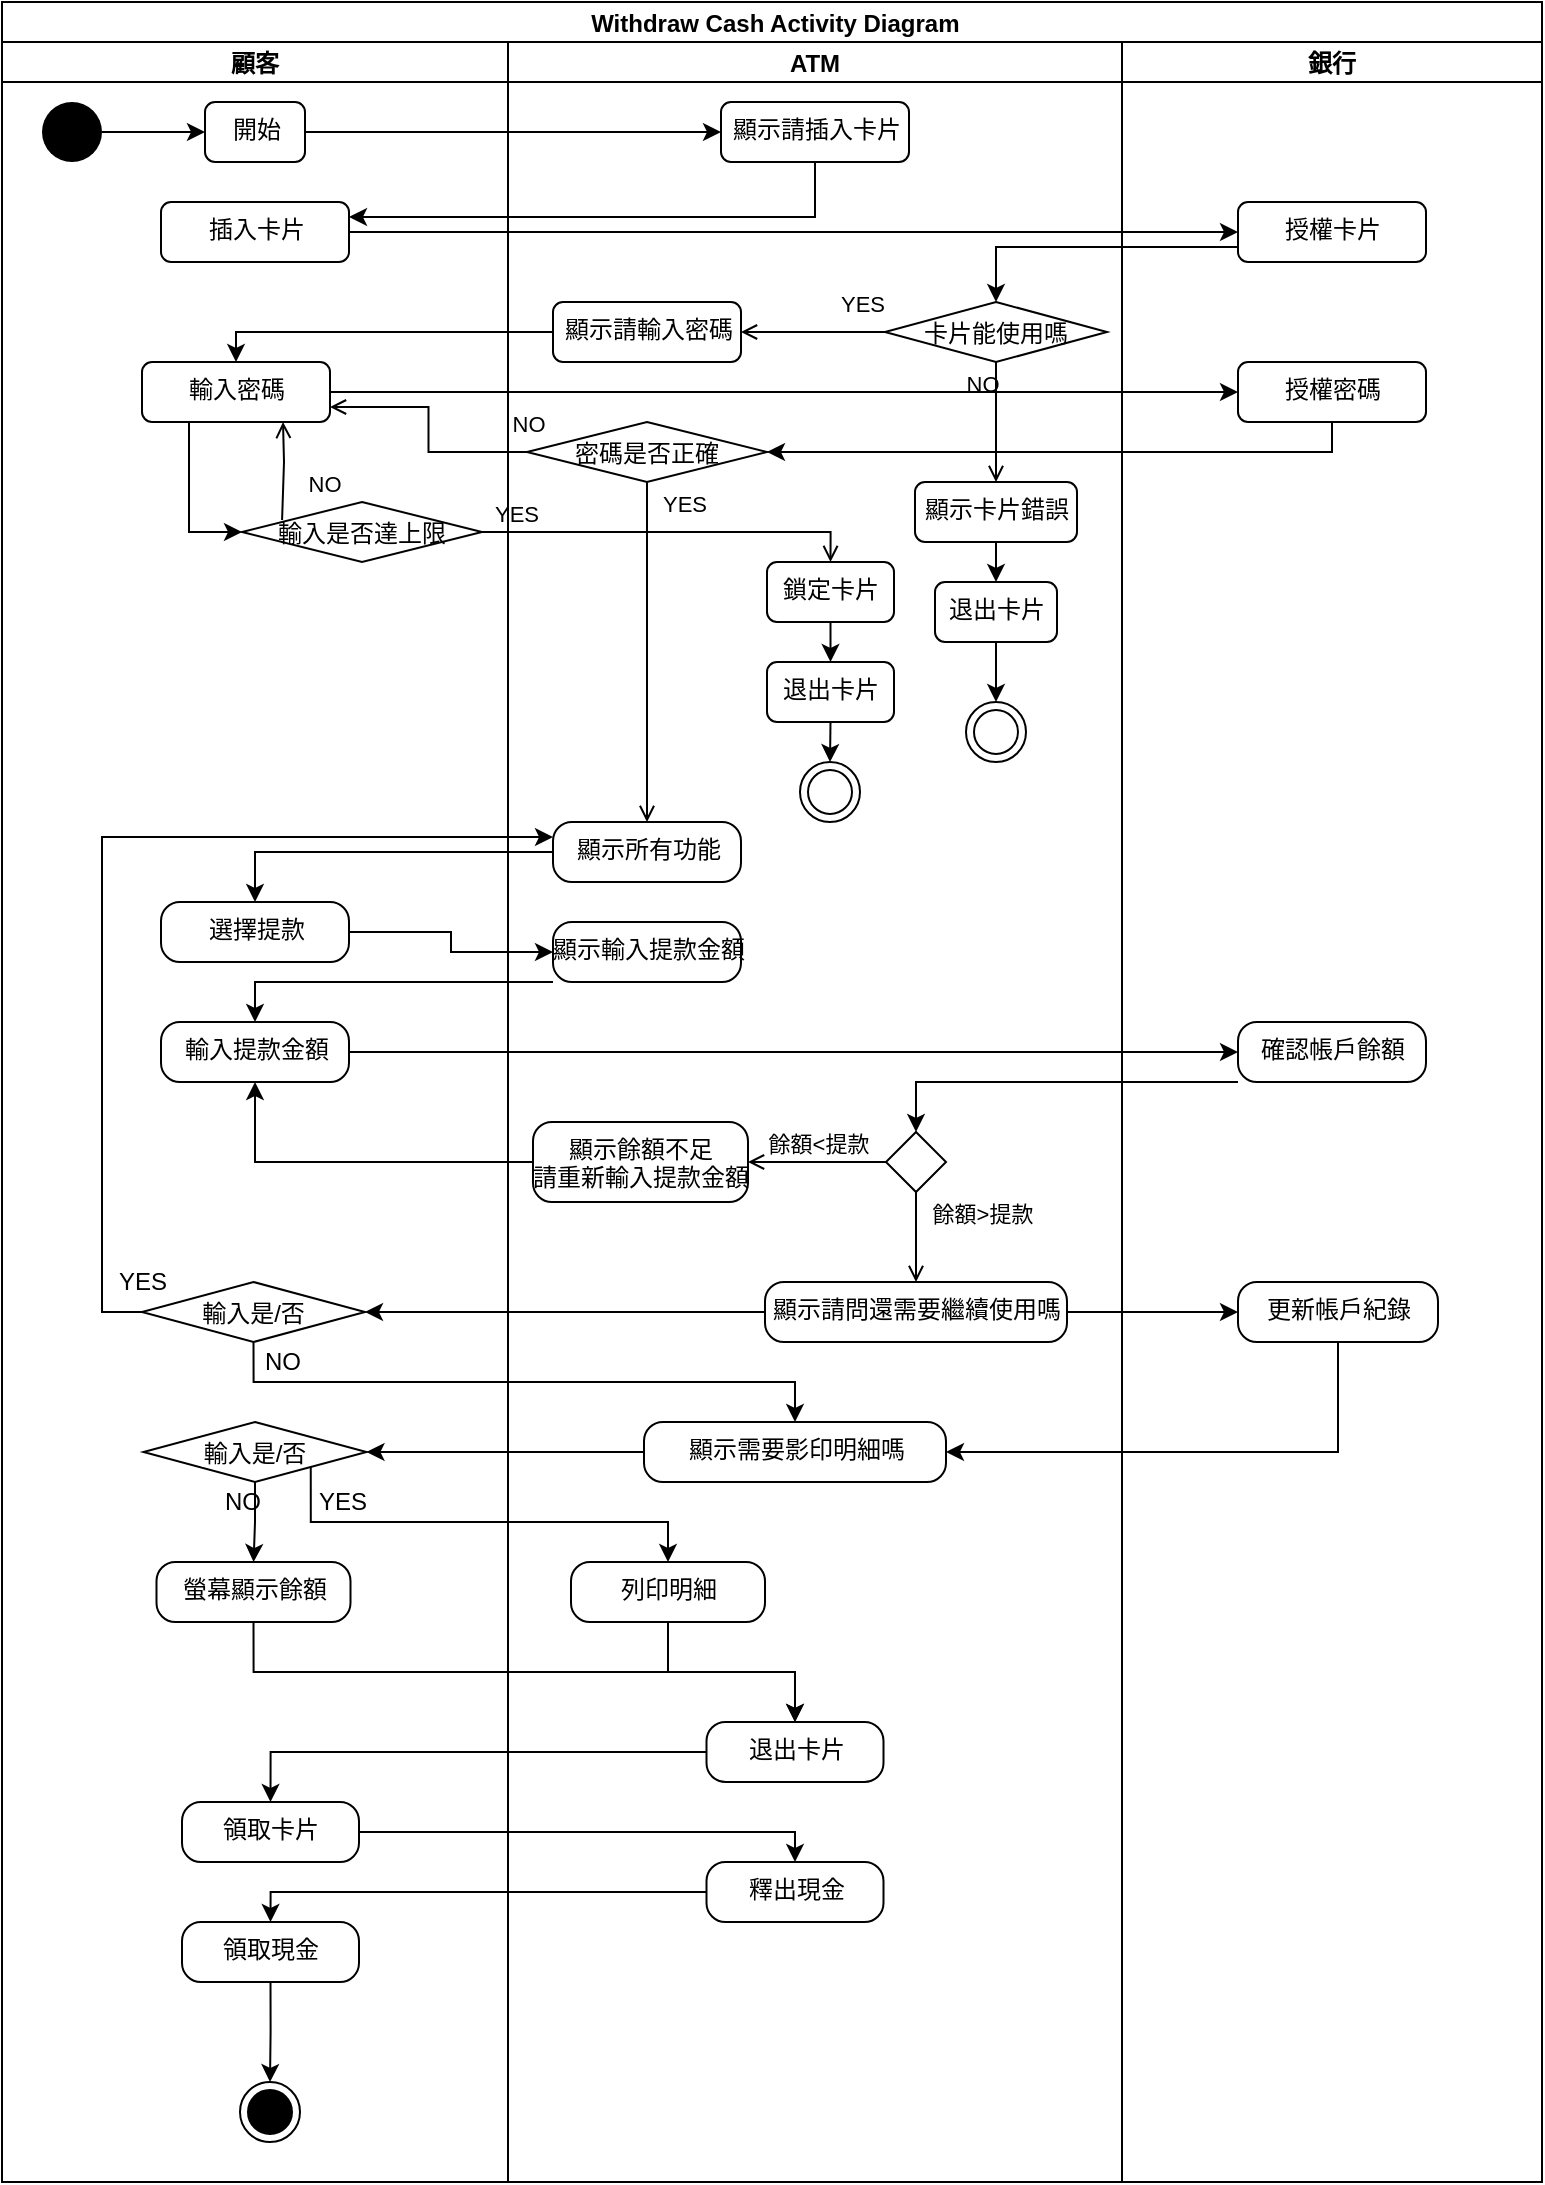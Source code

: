 <mxfile version="15.6.5" type="github">
  <diagram name="Page-1" id="e7e014a7-5840-1c2e-5031-d8a46d1fe8dd">
    <mxGraphModel dx="1422" dy="738" grid="1" gridSize="10" guides="1" tooltips="1" connect="1" arrows="1" fold="1" page="1" pageScale="1" pageWidth="827" pageHeight="1169" background="none" math="0" shadow="0">
      <root>
        <mxCell id="0" />
        <mxCell id="1" parent="0" />
        <mxCell id="QjmYSRVaIjhh8NtyJCxx-41" value=" Withdraw Cash Activity Diagram" style="swimlane;childLayout=stackLayout;resizeParent=1;resizeParentMax=0;startSize=20;fontColor=default;fillColor=default;strokeColor=default;" parent="1" vertex="1">
          <mxGeometry x="40" y="30" width="770" height="1090" as="geometry">
            <mxRectangle x="400" y="170" width="60" height="20" as="alternateBounds" />
          </mxGeometry>
        </mxCell>
        <mxCell id="QjmYSRVaIjhh8NtyJCxx-42" value="顧客" style="swimlane;startSize=20;fontColor=default;fillColor=default;strokeColor=default;" parent="QjmYSRVaIjhh8NtyJCxx-41" vertex="1">
          <mxGeometry y="20" width="253" height="1070" as="geometry">
            <mxRectangle y="20" width="30" height="460" as="alternateBounds" />
          </mxGeometry>
        </mxCell>
        <mxCell id="uZ4plwXB_ss2XVqAJ9zy-39" style="edgeStyle=orthogonalEdgeStyle;rounded=0;orthogonalLoop=1;jettySize=auto;html=1;exitX=1;exitY=0.5;exitDx=0;exitDy=0;entryX=0;entryY=0.5;entryDx=0;entryDy=0;labelBackgroundColor=default;fontColor=default;strokeColor=default;fillColor=default;" edge="1" parent="QjmYSRVaIjhh8NtyJCxx-42" source="QjmYSRVaIjhh8NtyJCxx-51" target="QjmYSRVaIjhh8NtyJCxx-52">
          <mxGeometry relative="1" as="geometry" />
        </mxCell>
        <mxCell id="QjmYSRVaIjhh8NtyJCxx-51" value="" style="ellipse;fillColor=#000000;strokeColor=none;fontColor=default;" parent="QjmYSRVaIjhh8NtyJCxx-42" vertex="1">
          <mxGeometry x="20" y="30" width="30" height="30" as="geometry" />
        </mxCell>
        <mxCell id="QjmYSRVaIjhh8NtyJCxx-52" value="開始" style="html=1;align=center;verticalAlign=top;rounded=1;absoluteArcSize=1;arcSize=10;dashed=0;fontColor=default;strokeColor=default;fillColor=default;" parent="QjmYSRVaIjhh8NtyJCxx-42" vertex="1">
          <mxGeometry x="101.5" y="30" width="50" height="30" as="geometry" />
        </mxCell>
        <mxCell id="QjmYSRVaIjhh8NtyJCxx-54" value="插入卡片" style="html=1;align=center;verticalAlign=top;rounded=1;absoluteArcSize=1;arcSize=10;dashed=0;fontColor=default;strokeColor=default;fillColor=default;" parent="QjmYSRVaIjhh8NtyJCxx-42" vertex="1">
          <mxGeometry x="79.5" y="80" width="94" height="30" as="geometry" />
        </mxCell>
        <mxCell id="uZ4plwXB_ss2XVqAJ9zy-41" style="edgeStyle=orthogonalEdgeStyle;rounded=0;orthogonalLoop=1;jettySize=auto;html=1;exitX=0.25;exitY=1;exitDx=0;exitDy=0;entryX=0;entryY=0.5;entryDx=0;entryDy=0;labelBackgroundColor=default;fontColor=default;strokeColor=default;fillColor=default;" edge="1" parent="QjmYSRVaIjhh8NtyJCxx-42" source="QjmYSRVaIjhh8NtyJCxx-56" target="uZ4plwXB_ss2XVqAJ9zy-22">
          <mxGeometry relative="1" as="geometry" />
        </mxCell>
        <mxCell id="QjmYSRVaIjhh8NtyJCxx-56" value="輸入密碼" style="html=1;align=center;verticalAlign=top;rounded=1;absoluteArcSize=1;arcSize=10;dashed=0;fontColor=default;strokeColor=default;fillColor=default;" parent="QjmYSRVaIjhh8NtyJCxx-42" vertex="1">
          <mxGeometry x="70" y="160" width="94" height="30" as="geometry" />
        </mxCell>
        <mxCell id="uZ4plwXB_ss2XVqAJ9zy-22" value="輸入是否達上限" style="rhombus;fontColor=default;strokeColor=default;fillColor=default;" vertex="1" parent="QjmYSRVaIjhh8NtyJCxx-42">
          <mxGeometry x="120" y="230" width="120" height="30" as="geometry" />
        </mxCell>
        <mxCell id="uZ4plwXB_ss2XVqAJ9zy-30" value="NO" style="html=1;verticalAlign=bottom;labelBackgroundColor=none;endArrow=open;endFill=0;rounded=0;exitX=0.167;exitY=0.3;exitDx=0;exitDy=0;strokeColor=default;fontColor=default;entryX=0.75;entryY=1;entryDx=0;entryDy=0;edgeStyle=orthogonalEdgeStyle;fillColor=default;exitPerimeter=0;" edge="1" parent="QjmYSRVaIjhh8NtyJCxx-42" source="uZ4plwXB_ss2XVqAJ9zy-22" target="QjmYSRVaIjhh8NtyJCxx-56">
          <mxGeometry x="-0.606" y="-20" width="160" relative="1" as="geometry">
            <mxPoint x="272.5" y="265" as="sourcePoint" />
            <mxPoint x="111.5" y="242.5" as="targetPoint" />
            <Array as="points">
              <mxPoint x="141" y="210" />
              <mxPoint x="141" y="210" />
            </Array>
            <mxPoint as="offset" />
          </mxGeometry>
        </mxCell>
        <mxCell id="uZ4plwXB_ss2XVqAJ9zy-42" value="選擇提款" style="html=1;align=center;verticalAlign=top;rounded=1;absoluteArcSize=1;arcSize=19;dashed=0;fontColor=default;strokeColor=default;fillColor=default;" vertex="1" parent="QjmYSRVaIjhh8NtyJCxx-42">
          <mxGeometry x="79.5" y="430" width="94" height="30" as="geometry" />
        </mxCell>
        <mxCell id="uZ4plwXB_ss2XVqAJ9zy-44" value="輸入提款金額" style="html=1;align=center;verticalAlign=top;rounded=1;absoluteArcSize=1;arcSize=19;dashed=0;fontColor=default;strokeColor=default;fillColor=default;" vertex="1" parent="QjmYSRVaIjhh8NtyJCxx-42">
          <mxGeometry x="79.5" y="490" width="94" height="30" as="geometry" />
        </mxCell>
        <mxCell id="uZ4plwXB_ss2XVqAJ9zy-57" value="輸入是/否" style="rhombus;labelBackgroundColor=default;fontColor=default;strokeColor=default;fillColor=default;" vertex="1" parent="QjmYSRVaIjhh8NtyJCxx-42">
          <mxGeometry x="70" y="620" width="111.5" height="30" as="geometry" />
        </mxCell>
        <mxCell id="uZ4plwXB_ss2XVqAJ9zy-61" value="YES" style="text;html=1;align=center;verticalAlign=middle;resizable=0;points=[];autosize=1;strokeColor=none;fillColor=none;fontColor=default;" vertex="1" parent="QjmYSRVaIjhh8NtyJCxx-42">
          <mxGeometry x="50" y="610" width="40" height="20" as="geometry" />
        </mxCell>
        <mxCell id="uZ4plwXB_ss2XVqAJ9zy-133" style="edgeStyle=orthogonalEdgeStyle;rounded=0;orthogonalLoop=1;jettySize=auto;html=1;exitX=0.5;exitY=1;exitDx=0;exitDy=0;labelBackgroundColor=default;fontColor=default;strokeColor=default;fillColor=default;" edge="1" parent="QjmYSRVaIjhh8NtyJCxx-42" source="uZ4plwXB_ss2XVqAJ9zy-63" target="uZ4plwXB_ss2XVqAJ9zy-66">
          <mxGeometry relative="1" as="geometry" />
        </mxCell>
        <mxCell id="uZ4plwXB_ss2XVqAJ9zy-63" value="輸入是/否" style="rhombus;labelBackgroundColor=default;fontColor=default;strokeColor=default;fillColor=default;" vertex="1" parent="QjmYSRVaIjhh8NtyJCxx-42">
          <mxGeometry x="70.75" y="690" width="111.5" height="30" as="geometry" />
        </mxCell>
        <mxCell id="uZ4plwXB_ss2XVqAJ9zy-66" value="螢幕顯示餘額" style="html=1;align=center;verticalAlign=top;rounded=1;absoluteArcSize=1;arcSize=19;dashed=0;fontColor=default;strokeColor=default;fillColor=default;" vertex="1" parent="QjmYSRVaIjhh8NtyJCxx-42">
          <mxGeometry x="77.25" y="760" width="97" height="30" as="geometry" />
        </mxCell>
        <mxCell id="uZ4plwXB_ss2XVqAJ9zy-208" value="領取卡片" style="html=1;align=center;verticalAlign=top;rounded=1;absoluteArcSize=1;arcSize=19;dashed=0;fontColor=default;strokeColor=default;fillColor=default;" vertex="1" parent="QjmYSRVaIjhh8NtyJCxx-42">
          <mxGeometry x="90" y="880" width="88.5" height="30" as="geometry" />
        </mxCell>
        <mxCell id="uZ4plwXB_ss2XVqAJ9zy-215" style="edgeStyle=orthogonalEdgeStyle;rounded=0;orthogonalLoop=1;jettySize=auto;html=1;exitX=0.5;exitY=1;exitDx=0;exitDy=0;entryX=0.5;entryY=0;entryDx=0;entryDy=0;labelBackgroundColor=default;fontColor=default;strokeColor=default;fillColor=default;" edge="1" parent="QjmYSRVaIjhh8NtyJCxx-42" source="uZ4plwXB_ss2XVqAJ9zy-209" target="uZ4plwXB_ss2XVqAJ9zy-214">
          <mxGeometry relative="1" as="geometry" />
        </mxCell>
        <mxCell id="uZ4plwXB_ss2XVqAJ9zy-209" value="領取現金" style="html=1;align=center;verticalAlign=top;rounded=1;absoluteArcSize=1;arcSize=19;dashed=0;fontColor=default;strokeColor=default;fillColor=default;" vertex="1" parent="QjmYSRVaIjhh8NtyJCxx-42">
          <mxGeometry x="90" y="940" width="88.5" height="30" as="geometry" />
        </mxCell>
        <mxCell id="uZ4plwXB_ss2XVqAJ9zy-214" value="" style="ellipse;html=1;shape=endState;fillColor=#000000;strokeColor=#000000;labelBackgroundColor=default;fontColor=default;" vertex="1" parent="QjmYSRVaIjhh8NtyJCxx-42">
          <mxGeometry x="119" y="1020" width="30" height="30" as="geometry" />
        </mxCell>
        <mxCell id="QjmYSRVaIjhh8NtyJCxx-43" value="ATM" style="swimlane;startSize=20;fontColor=default;fillColor=default;strokeColor=default;" parent="QjmYSRVaIjhh8NtyJCxx-41" vertex="1">
          <mxGeometry x="253" y="20" width="307" height="1070" as="geometry" />
        </mxCell>
        <mxCell id="QjmYSRVaIjhh8NtyJCxx-53" value="顯示請插入卡片" style="html=1;align=center;verticalAlign=top;rounded=1;absoluteArcSize=1;arcSize=10;dashed=0;fontColor=default;strokeColor=default;fillColor=default;" parent="QjmYSRVaIjhh8NtyJCxx-43" vertex="1">
          <mxGeometry x="106.5" y="30" width="94" height="30" as="geometry" />
        </mxCell>
        <mxCell id="QjmYSRVaIjhh8NtyJCxx-55" value="顯示請輸入密碼" style="html=1;align=center;verticalAlign=top;rounded=1;absoluteArcSize=1;arcSize=10;dashed=0;fontColor=default;strokeColor=default;fillColor=default;" parent="QjmYSRVaIjhh8NtyJCxx-43" vertex="1">
          <mxGeometry x="22.5" y="130" width="94" height="30" as="geometry" />
        </mxCell>
        <mxCell id="QjmYSRVaIjhh8NtyJCxx-58" value="卡片能使用嗎" style="rhombus;fontColor=default;strokeColor=default;fillColor=default;" parent="QjmYSRVaIjhh8NtyJCxx-43" vertex="1">
          <mxGeometry x="188.5" y="130" width="111" height="30" as="geometry" />
        </mxCell>
        <mxCell id="uZ4plwXB_ss2XVqAJ9zy-18" style="edgeStyle=orthogonalEdgeStyle;rounded=0;orthogonalLoop=1;jettySize=auto;html=1;exitX=0.5;exitY=1;exitDx=0;exitDy=0;entryX=0.5;entryY=0;entryDx=0;entryDy=0;labelBackgroundColor=default;fontColor=default;strokeColor=default;fillColor=default;" edge="1" parent="QjmYSRVaIjhh8NtyJCxx-43" source="QjmYSRVaIjhh8NtyJCxx-59" target="QjmYSRVaIjhh8NtyJCxx-60">
          <mxGeometry relative="1" as="geometry" />
        </mxCell>
        <mxCell id="QjmYSRVaIjhh8NtyJCxx-59" value="顯示卡片錯誤" style="html=1;align=center;verticalAlign=top;rounded=1;absoluteArcSize=1;arcSize=10;dashed=0;fontColor=default;strokeColor=default;fillColor=default;labelBackgroundColor=default;" parent="QjmYSRVaIjhh8NtyJCxx-43" vertex="1">
          <mxGeometry x="203.5" y="220" width="81" height="30" as="geometry" />
        </mxCell>
        <mxCell id="uZ4plwXB_ss2XVqAJ9zy-19" style="edgeStyle=orthogonalEdgeStyle;rounded=0;orthogonalLoop=1;jettySize=auto;html=1;exitX=0.5;exitY=1;exitDx=0;exitDy=0;entryX=0.5;entryY=0;entryDx=0;entryDy=0;labelBackgroundColor=default;fontColor=default;strokeColor=default;fillColor=default;" edge="1" parent="QjmYSRVaIjhh8NtyJCxx-43" source="QjmYSRVaIjhh8NtyJCxx-60" target="uZ4plwXB_ss2XVqAJ9zy-33">
          <mxGeometry relative="1" as="geometry">
            <mxPoint x="244" y="330" as="targetPoint" />
          </mxGeometry>
        </mxCell>
        <mxCell id="QjmYSRVaIjhh8NtyJCxx-60" value="退出卡片" style="html=1;align=center;verticalAlign=top;rounded=1;absoluteArcSize=1;arcSize=10;dashed=0;fontColor=default;strokeColor=default;fillColor=default;labelBackgroundColor=default;" parent="QjmYSRVaIjhh8NtyJCxx-43" vertex="1">
          <mxGeometry x="213.5" y="270" width="61" height="30" as="geometry" />
        </mxCell>
        <mxCell id="QjmYSRVaIjhh8NtyJCxx-64" value="密碼是否正確" style="rhombus;fontColor=default;strokeColor=default;fillColor=default;" parent="QjmYSRVaIjhh8NtyJCxx-43" vertex="1">
          <mxGeometry x="9.5" y="190" width="120" height="30" as="geometry" />
        </mxCell>
        <mxCell id="uZ4plwXB_ss2XVqAJ9zy-2" value="NO" style="html=1;verticalAlign=bottom;labelBackgroundColor=none;endArrow=open;endFill=0;rounded=0;exitX=0.5;exitY=1;exitDx=0;exitDy=0;strokeColor=default;fontColor=default;entryX=0.5;entryY=0;entryDx=0;entryDy=0;fillColor=default;" edge="1" parent="QjmYSRVaIjhh8NtyJCxx-43" source="QjmYSRVaIjhh8NtyJCxx-58" target="QjmYSRVaIjhh8NtyJCxx-59">
          <mxGeometry x="-0.333" y="-7" width="160" relative="1" as="geometry">
            <mxPoint x="-76.5" y="85" as="sourcePoint" />
            <mxPoint x="-76.5" y="115" as="targetPoint" />
            <mxPoint as="offset" />
          </mxGeometry>
        </mxCell>
        <mxCell id="uZ4plwXB_ss2XVqAJ9zy-3" value="YES" style="html=1;verticalAlign=bottom;labelBackgroundColor=none;endArrow=open;endFill=0;rounded=0;exitX=0;exitY=0.5;exitDx=0;exitDy=0;strokeColor=default;fontColor=default;entryX=1;entryY=0.5;entryDx=0;entryDy=0;fillColor=default;edgeStyle=orthogonalEdgeStyle;" edge="1" parent="QjmYSRVaIjhh8NtyJCxx-43" source="QjmYSRVaIjhh8NtyJCxx-58" target="QjmYSRVaIjhh8NtyJCxx-55">
          <mxGeometry x="-0.681" y="-5" width="160" relative="1" as="geometry">
            <mxPoint x="-66.5" y="95" as="sourcePoint" />
            <mxPoint x="-66.5" y="125" as="targetPoint" />
            <mxPoint as="offset" />
          </mxGeometry>
        </mxCell>
        <mxCell id="uZ4plwXB_ss2XVqAJ9zy-21" value="顯示所有功能" style="html=1;align=center;verticalAlign=top;rounded=1;absoluteArcSize=1;arcSize=19;dashed=0;fontColor=default;strokeColor=default;fillColor=default;" vertex="1" parent="QjmYSRVaIjhh8NtyJCxx-43">
          <mxGeometry x="22.5" y="390" width="94" height="30" as="geometry" />
        </mxCell>
        <mxCell id="uZ4plwXB_ss2XVqAJ9zy-31" style="edgeStyle=orthogonalEdgeStyle;rounded=0;orthogonalLoop=1;jettySize=auto;html=1;exitX=0.5;exitY=1;exitDx=0;exitDy=0;entryX=0.5;entryY=0;entryDx=0;entryDy=0;labelBackgroundColor=default;fontColor=default;strokeColor=default;fillColor=default;" edge="1" parent="QjmYSRVaIjhh8NtyJCxx-43" source="uZ4plwXB_ss2XVqAJ9zy-23" target="uZ4plwXB_ss2XVqAJ9zy-24">
          <mxGeometry relative="1" as="geometry" />
        </mxCell>
        <mxCell id="uZ4plwXB_ss2XVqAJ9zy-23" value="鎖定卡片" style="html=1;align=center;verticalAlign=top;rounded=1;absoluteArcSize=1;arcSize=10;dashed=0;fontColor=default;strokeColor=default;fillColor=default;labelBackgroundColor=default;" vertex="1" parent="QjmYSRVaIjhh8NtyJCxx-43">
          <mxGeometry x="129.5" y="260" width="63.5" height="30" as="geometry" />
        </mxCell>
        <mxCell id="uZ4plwXB_ss2XVqAJ9zy-34" style="edgeStyle=orthogonalEdgeStyle;rounded=0;orthogonalLoop=1;jettySize=auto;html=1;exitX=0.5;exitY=1;exitDx=0;exitDy=0;entryX=0.5;entryY=0;entryDx=0;entryDy=0;labelBackgroundColor=default;fontColor=default;strokeColor=default;fillColor=default;" edge="1" parent="QjmYSRVaIjhh8NtyJCxx-43" source="uZ4plwXB_ss2XVqAJ9zy-24" target="uZ4plwXB_ss2XVqAJ9zy-32">
          <mxGeometry relative="1" as="geometry" />
        </mxCell>
        <mxCell id="uZ4plwXB_ss2XVqAJ9zy-24" value="退出卡片" style="html=1;align=center;verticalAlign=top;rounded=1;absoluteArcSize=1;arcSize=10;dashed=0;fontColor=default;strokeColor=default;fillColor=default;labelBackgroundColor=default;" vertex="1" parent="QjmYSRVaIjhh8NtyJCxx-43">
          <mxGeometry x="129.5" y="310" width="63.5" height="30" as="geometry" />
        </mxCell>
        <mxCell id="uZ4plwXB_ss2XVqAJ9zy-32" value="" style="ellipse;html=1;shape=endState;fillColor=default;strokeColor=default;fontColor=default;labelBackgroundColor=default;" vertex="1" parent="QjmYSRVaIjhh8NtyJCxx-43">
          <mxGeometry x="146" y="360" width="30" height="30" as="geometry" />
        </mxCell>
        <mxCell id="uZ4plwXB_ss2XVqAJ9zy-33" value="" style="ellipse;html=1;shape=endState;fillColor=default;strokeColor=default;fontColor=default;labelBackgroundColor=default;" vertex="1" parent="QjmYSRVaIjhh8NtyJCxx-43">
          <mxGeometry x="229" y="330" width="30" height="30" as="geometry" />
        </mxCell>
        <mxCell id="uZ4plwXB_ss2XVqAJ9zy-36" value="YES" style="html=1;verticalAlign=bottom;labelBackgroundColor=none;endArrow=open;endFill=0;rounded=0;fontColor=default;strokeColor=default;fillColor=default;exitX=0.5;exitY=1;exitDx=0;exitDy=0;edgeStyle=orthogonalEdgeStyle;entryX=0.5;entryY=0;entryDx=0;entryDy=0;" edge="1" parent="QjmYSRVaIjhh8NtyJCxx-43" source="QjmYSRVaIjhh8NtyJCxx-64" target="uZ4plwXB_ss2XVqAJ9zy-21">
          <mxGeometry x="-0.765" y="18" width="160" relative="1" as="geometry">
            <mxPoint x="-33" y="295" as="sourcePoint" />
            <mxPoint x="70" y="320" as="targetPoint" />
            <mxPoint as="offset" />
          </mxGeometry>
        </mxCell>
        <mxCell id="uZ4plwXB_ss2XVqAJ9zy-43" value="顯示輸入提款金額" style="html=1;align=center;verticalAlign=top;rounded=1;absoluteArcSize=1;arcSize=19;dashed=0;fontColor=default;strokeColor=default;fillColor=default;" vertex="1" parent="QjmYSRVaIjhh8NtyJCxx-43">
          <mxGeometry x="22.5" y="440" width="94" height="30" as="geometry" />
        </mxCell>
        <mxCell id="uZ4plwXB_ss2XVqAJ9zy-46" value="" style="rhombus;labelBackgroundColor=default;fontColor=default;strokeColor=default;fillColor=default;" vertex="1" parent="QjmYSRVaIjhh8NtyJCxx-43">
          <mxGeometry x="189" y="545" width="30" height="30" as="geometry" />
        </mxCell>
        <mxCell id="uZ4plwXB_ss2XVqAJ9zy-52" value="顯示請問還需要繼續使用嗎" style="html=1;align=center;verticalAlign=top;rounded=1;absoluteArcSize=1;arcSize=19;dashed=0;fontColor=default;strokeColor=default;fillColor=default;" vertex="1" parent="QjmYSRVaIjhh8NtyJCxx-43">
          <mxGeometry x="128.5" y="620" width="151" height="30" as="geometry" />
        </mxCell>
        <mxCell id="uZ4plwXB_ss2XVqAJ9zy-53" value="顯示餘額不足&lt;br&gt;請重新輸入提款金額" style="html=1;align=center;verticalAlign=top;rounded=1;absoluteArcSize=1;arcSize=19;dashed=0;fontColor=default;strokeColor=default;fillColor=default;" vertex="1" parent="QjmYSRVaIjhh8NtyJCxx-43">
          <mxGeometry x="12.5" y="540" width="107.5" height="40" as="geometry" />
        </mxCell>
        <mxCell id="uZ4plwXB_ss2XVqAJ9zy-55" value="餘額&amp;lt;提款" style="html=1;verticalAlign=bottom;labelBackgroundColor=none;endArrow=open;endFill=0;rounded=0;fontColor=default;strokeColor=default;fillColor=default;entryX=1;entryY=0.5;entryDx=0;entryDy=0;exitX=0;exitY=0.5;exitDx=0;exitDy=0;edgeStyle=orthogonalEdgeStyle;" edge="1" parent="QjmYSRVaIjhh8NtyJCxx-43" source="uZ4plwXB_ss2XVqAJ9zy-46" target="uZ4plwXB_ss2XVqAJ9zy-53">
          <mxGeometry width="160" relative="1" as="geometry">
            <mxPoint x="37" y="560" as="sourcePoint" />
            <mxPoint x="197" y="560" as="targetPoint" />
          </mxGeometry>
        </mxCell>
        <mxCell id="uZ4plwXB_ss2XVqAJ9zy-56" value="餘額&amp;gt;提款" style="html=1;verticalAlign=bottom;labelBackgroundColor=none;endArrow=open;endFill=0;rounded=0;fontColor=default;strokeColor=default;fillColor=default;exitX=0.5;exitY=1;exitDx=0;exitDy=0;entryX=0.5;entryY=0;entryDx=0;entryDy=0;" edge="1" parent="QjmYSRVaIjhh8NtyJCxx-43" source="uZ4plwXB_ss2XVqAJ9zy-46" target="uZ4plwXB_ss2XVqAJ9zy-52">
          <mxGeometry x="-0.143" y="33" width="160" relative="1" as="geometry">
            <mxPoint x="37" y="560" as="sourcePoint" />
            <mxPoint x="197" y="560" as="targetPoint" />
            <mxPoint as="offset" />
          </mxGeometry>
        </mxCell>
        <mxCell id="uZ4plwXB_ss2XVqAJ9zy-62" value="顯示需要影印明細嗎" style="html=1;align=center;verticalAlign=top;rounded=1;absoluteArcSize=1;arcSize=19;dashed=0;fontColor=default;strokeColor=default;fillColor=default;" vertex="1" parent="QjmYSRVaIjhh8NtyJCxx-43">
          <mxGeometry x="68" y="690" width="151" height="30" as="geometry" />
        </mxCell>
        <mxCell id="uZ4plwXB_ss2XVqAJ9zy-216" style="edgeStyle=orthogonalEdgeStyle;rounded=0;orthogonalLoop=1;jettySize=auto;html=1;exitX=0.5;exitY=1;exitDx=0;exitDy=0;entryX=0.5;entryY=0;entryDx=0;entryDy=0;labelBackgroundColor=default;fontColor=default;strokeColor=default;fillColor=default;" edge="1" parent="QjmYSRVaIjhh8NtyJCxx-43" source="uZ4plwXB_ss2XVqAJ9zy-132" target="uZ4plwXB_ss2XVqAJ9zy-137">
          <mxGeometry relative="1" as="geometry" />
        </mxCell>
        <mxCell id="uZ4plwXB_ss2XVqAJ9zy-132" value="列印明細" style="html=1;align=center;verticalAlign=top;rounded=1;absoluteArcSize=1;arcSize=19;dashed=0;fontColor=default;strokeColor=default;fillColor=default;" vertex="1" parent="QjmYSRVaIjhh8NtyJCxx-43">
          <mxGeometry x="31.5" y="760" width="97" height="30" as="geometry" />
        </mxCell>
        <mxCell id="uZ4plwXB_ss2XVqAJ9zy-137" value="退出卡片" style="html=1;align=center;verticalAlign=top;rounded=1;absoluteArcSize=1;arcSize=19;dashed=0;fontColor=default;strokeColor=default;fillColor=default;" vertex="1" parent="QjmYSRVaIjhh8NtyJCxx-43">
          <mxGeometry x="99.25" y="840" width="88.5" height="30" as="geometry" />
        </mxCell>
        <mxCell id="uZ4plwXB_ss2XVqAJ9zy-207" value="釋出現金" style="html=1;align=center;verticalAlign=top;rounded=1;absoluteArcSize=1;arcSize=19;dashed=0;fontColor=default;strokeColor=default;fillColor=default;" vertex="1" parent="QjmYSRVaIjhh8NtyJCxx-43">
          <mxGeometry x="99.25" y="910" width="88.5" height="30" as="geometry" />
        </mxCell>
        <mxCell id="QjmYSRVaIjhh8NtyJCxx-44" value="銀行" style="swimlane;startSize=20;fontColor=default;fillColor=default;strokeColor=default;" parent="QjmYSRVaIjhh8NtyJCxx-41" vertex="1">
          <mxGeometry x="560" y="20" width="210" height="1070" as="geometry" />
        </mxCell>
        <mxCell id="QjmYSRVaIjhh8NtyJCxx-57" value="授權卡片" style="html=1;align=center;verticalAlign=top;rounded=1;absoluteArcSize=1;arcSize=10;dashed=0;fontColor=default;strokeColor=default;fillColor=default;" parent="QjmYSRVaIjhh8NtyJCxx-44" vertex="1">
          <mxGeometry x="58" y="80" width="94" height="30" as="geometry" />
        </mxCell>
        <mxCell id="QjmYSRVaIjhh8NtyJCxx-63" value="授權密碼" style="html=1;align=center;verticalAlign=top;rounded=1;absoluteArcSize=1;arcSize=10;dashed=0;fontColor=default;strokeColor=default;fillColor=default;" parent="QjmYSRVaIjhh8NtyJCxx-44" vertex="1">
          <mxGeometry x="58" y="160" width="94" height="30" as="geometry" />
        </mxCell>
        <mxCell id="uZ4plwXB_ss2XVqAJ9zy-45" value="確認帳戶餘額" style="html=1;align=center;verticalAlign=top;rounded=1;absoluteArcSize=1;arcSize=19;dashed=0;fontColor=default;strokeColor=default;fillColor=default;" vertex="1" parent="QjmYSRVaIjhh8NtyJCxx-44">
          <mxGeometry x="58" y="490" width="94" height="30" as="geometry" />
        </mxCell>
        <mxCell id="uZ4plwXB_ss2XVqAJ9zy-217" value="更新帳戶紀錄" style="html=1;align=center;verticalAlign=top;rounded=1;absoluteArcSize=1;arcSize=19;dashed=0;fontColor=default;strokeColor=default;fillColor=default;" vertex="1" parent="QjmYSRVaIjhh8NtyJCxx-44">
          <mxGeometry x="58" y="620" width="100" height="30" as="geometry" />
        </mxCell>
        <mxCell id="uZ4plwXB_ss2XVqAJ9zy-4" value="NO" style="html=1;verticalAlign=bottom;labelBackgroundColor=none;endArrow=open;endFill=0;rounded=0;exitX=0;exitY=0.5;exitDx=0;exitDy=0;strokeColor=default;fontColor=default;entryX=1;entryY=0.75;entryDx=0;entryDy=0;edgeStyle=orthogonalEdgeStyle;fillColor=default;" edge="1" parent="QjmYSRVaIjhh8NtyJCxx-41" source="QjmYSRVaIjhh8NtyJCxx-64" target="QjmYSRVaIjhh8NtyJCxx-56">
          <mxGeometry x="-1" y="-5" width="160" relative="1" as="geometry">
            <mxPoint x="457" y="238" as="sourcePoint" />
            <mxPoint x="360" y="318" as="targetPoint" />
            <mxPoint as="offset" />
          </mxGeometry>
        </mxCell>
        <mxCell id="uZ4plwXB_ss2XVqAJ9zy-8" style="edgeStyle=orthogonalEdgeStyle;rounded=0;orthogonalLoop=1;jettySize=auto;html=1;exitX=1;exitY=0.5;exitDx=0;exitDy=0;entryX=0;entryY=0.5;entryDx=0;entryDy=0;fontColor=default;strokeColor=default;fillColor=default;" edge="1" parent="QjmYSRVaIjhh8NtyJCxx-41" source="QjmYSRVaIjhh8NtyJCxx-52" target="QjmYSRVaIjhh8NtyJCxx-53">
          <mxGeometry relative="1" as="geometry" />
        </mxCell>
        <mxCell id="uZ4plwXB_ss2XVqAJ9zy-13" style="edgeStyle=orthogonalEdgeStyle;rounded=0;orthogonalLoop=1;jettySize=auto;html=1;exitX=0.5;exitY=1;exitDx=0;exitDy=0;entryX=1;entryY=0.25;entryDx=0;entryDy=0;labelBackgroundColor=default;fontColor=default;strokeColor=default;fillColor=default;" edge="1" parent="QjmYSRVaIjhh8NtyJCxx-41" source="QjmYSRVaIjhh8NtyJCxx-53" target="QjmYSRVaIjhh8NtyJCxx-54">
          <mxGeometry relative="1" as="geometry" />
        </mxCell>
        <mxCell id="uZ4plwXB_ss2XVqAJ9zy-14" style="edgeStyle=orthogonalEdgeStyle;rounded=0;orthogonalLoop=1;jettySize=auto;html=1;exitX=1;exitY=0.5;exitDx=0;exitDy=0;labelBackgroundColor=default;fontColor=default;strokeColor=default;fillColor=default;" edge="1" parent="QjmYSRVaIjhh8NtyJCxx-41" source="QjmYSRVaIjhh8NtyJCxx-54" target="QjmYSRVaIjhh8NtyJCxx-57">
          <mxGeometry relative="1" as="geometry" />
        </mxCell>
        <mxCell id="uZ4plwXB_ss2XVqAJ9zy-15" style="edgeStyle=orthogonalEdgeStyle;rounded=0;orthogonalLoop=1;jettySize=auto;html=1;entryX=0.5;entryY=0;entryDx=0;entryDy=0;labelBackgroundColor=default;fontColor=default;strokeColor=default;fillColor=default;exitX=0;exitY=0.75;exitDx=0;exitDy=0;" edge="1" parent="QjmYSRVaIjhh8NtyJCxx-41" source="QjmYSRVaIjhh8NtyJCxx-57" target="QjmYSRVaIjhh8NtyJCxx-58">
          <mxGeometry relative="1" as="geometry">
            <mxPoint x="600" y="200" as="sourcePoint" />
            <Array as="points">
              <mxPoint x="497" y="123" />
            </Array>
          </mxGeometry>
        </mxCell>
        <mxCell id="uZ4plwXB_ss2XVqAJ9zy-16" style="edgeStyle=orthogonalEdgeStyle;rounded=0;orthogonalLoop=1;jettySize=auto;html=1;exitX=0;exitY=0.5;exitDx=0;exitDy=0;entryX=0.5;entryY=0;entryDx=0;entryDy=0;labelBackgroundColor=default;fontColor=default;strokeColor=default;fillColor=default;" edge="1" parent="QjmYSRVaIjhh8NtyJCxx-41" source="QjmYSRVaIjhh8NtyJCxx-55" target="QjmYSRVaIjhh8NtyJCxx-56">
          <mxGeometry relative="1" as="geometry">
            <Array as="points">
              <mxPoint x="117" y="165" />
            </Array>
          </mxGeometry>
        </mxCell>
        <mxCell id="uZ4plwXB_ss2XVqAJ9zy-17" style="edgeStyle=orthogonalEdgeStyle;rounded=0;orthogonalLoop=1;jettySize=auto;html=1;entryX=0;entryY=0.5;entryDx=0;entryDy=0;labelBackgroundColor=default;fontColor=default;strokeColor=default;fillColor=default;exitX=1;exitY=0.5;exitDx=0;exitDy=0;" edge="1" parent="QjmYSRVaIjhh8NtyJCxx-41" source="QjmYSRVaIjhh8NtyJCxx-56" target="QjmYSRVaIjhh8NtyJCxx-63">
          <mxGeometry relative="1" as="geometry">
            <mxPoint x="200" y="195" as="sourcePoint" />
          </mxGeometry>
        </mxCell>
        <mxCell id="uZ4plwXB_ss2XVqAJ9zy-20" style="edgeStyle=orthogonalEdgeStyle;rounded=0;orthogonalLoop=1;jettySize=auto;html=1;exitX=0.5;exitY=1;exitDx=0;exitDy=0;entryX=1;entryY=0.5;entryDx=0;entryDy=0;labelBackgroundColor=default;fontColor=default;strokeColor=default;fillColor=default;" edge="1" parent="QjmYSRVaIjhh8NtyJCxx-41" source="QjmYSRVaIjhh8NtyJCxx-63" target="QjmYSRVaIjhh8NtyJCxx-64">
          <mxGeometry relative="1" as="geometry">
            <Array as="points">
              <mxPoint x="665" y="225" />
            </Array>
          </mxGeometry>
        </mxCell>
        <mxCell id="uZ4plwXB_ss2XVqAJ9zy-29" value="YES" style="html=1;verticalAlign=bottom;labelBackgroundColor=none;endArrow=open;endFill=0;rounded=0;fontColor=default;strokeColor=default;fillColor=default;exitX=1;exitY=0.5;exitDx=0;exitDy=0;entryX=0.5;entryY=0;entryDx=0;entryDy=0;edgeStyle=orthogonalEdgeStyle;" edge="1" parent="QjmYSRVaIjhh8NtyJCxx-41" source="uZ4plwXB_ss2XVqAJ9zy-22" target="uZ4plwXB_ss2XVqAJ9zy-23">
          <mxGeometry x="-0.826" width="160" relative="1" as="geometry">
            <mxPoint x="290" y="380" as="sourcePoint" />
            <mxPoint x="450" y="380" as="targetPoint" />
            <mxPoint as="offset" />
          </mxGeometry>
        </mxCell>
        <mxCell id="uZ4plwXB_ss2XVqAJ9zy-47" style="edgeStyle=orthogonalEdgeStyle;rounded=0;orthogonalLoop=1;jettySize=auto;html=1;exitX=0;exitY=0.5;exitDx=0;exitDy=0;entryX=0.5;entryY=0;entryDx=0;entryDy=0;labelBackgroundColor=default;fontColor=default;strokeColor=default;fillColor=default;" edge="1" parent="QjmYSRVaIjhh8NtyJCxx-41" source="uZ4plwXB_ss2XVqAJ9zy-21" target="uZ4plwXB_ss2XVqAJ9zy-42">
          <mxGeometry relative="1" as="geometry" />
        </mxCell>
        <mxCell id="uZ4plwXB_ss2XVqAJ9zy-48" style="edgeStyle=orthogonalEdgeStyle;rounded=0;orthogonalLoop=1;jettySize=auto;html=1;exitX=1;exitY=0.5;exitDx=0;exitDy=0;entryX=0;entryY=0.5;entryDx=0;entryDy=0;labelBackgroundColor=default;fontColor=default;strokeColor=default;fillColor=default;" edge="1" parent="QjmYSRVaIjhh8NtyJCxx-41" source="uZ4plwXB_ss2XVqAJ9zy-42" target="uZ4plwXB_ss2XVqAJ9zy-43">
          <mxGeometry relative="1" as="geometry" />
        </mxCell>
        <mxCell id="uZ4plwXB_ss2XVqAJ9zy-49" style="edgeStyle=orthogonalEdgeStyle;rounded=0;orthogonalLoop=1;jettySize=auto;html=1;exitX=0;exitY=1;exitDx=0;exitDy=0;entryX=0.5;entryY=0;entryDx=0;entryDy=0;labelBackgroundColor=default;fontColor=default;strokeColor=default;fillColor=default;" edge="1" parent="QjmYSRVaIjhh8NtyJCxx-41" source="uZ4plwXB_ss2XVqAJ9zy-43" target="uZ4plwXB_ss2XVqAJ9zy-44">
          <mxGeometry relative="1" as="geometry">
            <Array as="points">
              <mxPoint x="127" y="490" />
            </Array>
          </mxGeometry>
        </mxCell>
        <mxCell id="uZ4plwXB_ss2XVqAJ9zy-50" style="edgeStyle=orthogonalEdgeStyle;rounded=0;orthogonalLoop=1;jettySize=auto;html=1;exitX=1;exitY=0.5;exitDx=0;exitDy=0;entryX=0;entryY=0.5;entryDx=0;entryDy=0;labelBackgroundColor=default;fontColor=default;strokeColor=default;fillColor=default;" edge="1" parent="QjmYSRVaIjhh8NtyJCxx-41" source="uZ4plwXB_ss2XVqAJ9zy-44" target="uZ4plwXB_ss2XVqAJ9zy-45">
          <mxGeometry relative="1" as="geometry" />
        </mxCell>
        <mxCell id="uZ4plwXB_ss2XVqAJ9zy-51" style="edgeStyle=orthogonalEdgeStyle;rounded=0;orthogonalLoop=1;jettySize=auto;html=1;exitX=0;exitY=1;exitDx=0;exitDy=0;entryX=0.5;entryY=0;entryDx=0;entryDy=0;labelBackgroundColor=default;fontColor=default;strokeColor=default;fillColor=default;" edge="1" parent="QjmYSRVaIjhh8NtyJCxx-41" source="uZ4plwXB_ss2XVqAJ9zy-45" target="uZ4plwXB_ss2XVqAJ9zy-46">
          <mxGeometry relative="1" as="geometry">
            <Array as="points">
              <mxPoint x="457" y="540" />
            </Array>
          </mxGeometry>
        </mxCell>
        <mxCell id="uZ4plwXB_ss2XVqAJ9zy-54" style="edgeStyle=orthogonalEdgeStyle;rounded=0;orthogonalLoop=1;jettySize=auto;html=1;exitX=0;exitY=0.5;exitDx=0;exitDy=0;entryX=0.5;entryY=1;entryDx=0;entryDy=0;labelBackgroundColor=default;fontColor=default;strokeColor=default;fillColor=default;" edge="1" parent="QjmYSRVaIjhh8NtyJCxx-41" source="uZ4plwXB_ss2XVqAJ9zy-53" target="uZ4plwXB_ss2XVqAJ9zy-44">
          <mxGeometry relative="1" as="geometry" />
        </mxCell>
        <mxCell id="uZ4plwXB_ss2XVqAJ9zy-58" style="edgeStyle=orthogonalEdgeStyle;rounded=0;orthogonalLoop=1;jettySize=auto;html=1;exitX=0;exitY=0.5;exitDx=0;exitDy=0;entryX=1;entryY=0.5;entryDx=0;entryDy=0;labelBackgroundColor=default;fontColor=default;strokeColor=default;fillColor=default;" edge="1" parent="QjmYSRVaIjhh8NtyJCxx-41" source="uZ4plwXB_ss2XVqAJ9zy-52" target="uZ4plwXB_ss2XVqAJ9zy-57">
          <mxGeometry relative="1" as="geometry" />
        </mxCell>
        <mxCell id="uZ4plwXB_ss2XVqAJ9zy-60" style="edgeStyle=orthogonalEdgeStyle;rounded=0;orthogonalLoop=1;jettySize=auto;html=1;exitX=0;exitY=0.5;exitDx=0;exitDy=0;entryX=0;entryY=0.25;entryDx=0;entryDy=0;labelBackgroundColor=default;fontColor=default;strokeColor=default;fillColor=default;" edge="1" parent="QjmYSRVaIjhh8NtyJCxx-41" source="uZ4plwXB_ss2XVqAJ9zy-57" target="uZ4plwXB_ss2XVqAJ9zy-21">
          <mxGeometry relative="1" as="geometry" />
        </mxCell>
        <mxCell id="uZ4plwXB_ss2XVqAJ9zy-59" style="edgeStyle=orthogonalEdgeStyle;rounded=0;orthogonalLoop=1;jettySize=auto;html=1;exitX=0.5;exitY=1;exitDx=0;exitDy=0;labelBackgroundColor=default;fontColor=default;strokeColor=default;fillColor=default;entryX=0.5;entryY=0;entryDx=0;entryDy=0;" edge="1" parent="QjmYSRVaIjhh8NtyJCxx-41" source="uZ4plwXB_ss2XVqAJ9zy-57" target="uZ4plwXB_ss2XVqAJ9zy-62">
          <mxGeometry relative="1" as="geometry">
            <mxPoint x="319" y="710" as="targetPoint" />
          </mxGeometry>
        </mxCell>
        <mxCell id="uZ4plwXB_ss2XVqAJ9zy-64" style="edgeStyle=orthogonalEdgeStyle;rounded=0;orthogonalLoop=1;jettySize=auto;html=1;exitX=0;exitY=0.5;exitDx=0;exitDy=0;entryX=1;entryY=0.5;entryDx=0;entryDy=0;labelBackgroundColor=default;fontColor=default;strokeColor=default;fillColor=default;" edge="1" parent="QjmYSRVaIjhh8NtyJCxx-41" source="uZ4plwXB_ss2XVqAJ9zy-62" target="uZ4plwXB_ss2XVqAJ9zy-63">
          <mxGeometry relative="1" as="geometry" />
        </mxCell>
        <mxCell id="uZ4plwXB_ss2XVqAJ9zy-134" style="edgeStyle=orthogonalEdgeStyle;rounded=0;orthogonalLoop=1;jettySize=auto;html=1;exitX=1;exitY=1;exitDx=0;exitDy=0;entryX=0.5;entryY=0;entryDx=0;entryDy=0;labelBackgroundColor=default;fontColor=default;strokeColor=default;fillColor=default;" edge="1" parent="QjmYSRVaIjhh8NtyJCxx-41" source="uZ4plwXB_ss2XVqAJ9zy-63" target="uZ4plwXB_ss2XVqAJ9zy-132">
          <mxGeometry relative="1" as="geometry">
            <Array as="points">
              <mxPoint x="154" y="760" />
              <mxPoint x="333" y="760" />
            </Array>
          </mxGeometry>
        </mxCell>
        <mxCell id="uZ4plwXB_ss2XVqAJ9zy-210" style="edgeStyle=orthogonalEdgeStyle;rounded=0;orthogonalLoop=1;jettySize=auto;html=1;exitX=0.5;exitY=1;exitDx=0;exitDy=0;entryX=0.5;entryY=0;entryDx=0;entryDy=0;labelBackgroundColor=default;fontColor=default;strokeColor=default;fillColor=default;" edge="1" parent="QjmYSRVaIjhh8NtyJCxx-41" source="uZ4plwXB_ss2XVqAJ9zy-66" target="uZ4plwXB_ss2XVqAJ9zy-137">
          <mxGeometry relative="1" as="geometry" />
        </mxCell>
        <mxCell id="uZ4plwXB_ss2XVqAJ9zy-211" style="edgeStyle=orthogonalEdgeStyle;rounded=0;orthogonalLoop=1;jettySize=auto;html=1;exitX=0;exitY=0.5;exitDx=0;exitDy=0;entryX=0.5;entryY=0;entryDx=0;entryDy=0;labelBackgroundColor=default;fontColor=default;strokeColor=default;fillColor=default;" edge="1" parent="QjmYSRVaIjhh8NtyJCxx-41" source="uZ4plwXB_ss2XVqAJ9zy-137" target="uZ4plwXB_ss2XVqAJ9zy-208">
          <mxGeometry relative="1" as="geometry" />
        </mxCell>
        <mxCell id="uZ4plwXB_ss2XVqAJ9zy-212" style="edgeStyle=orthogonalEdgeStyle;rounded=0;orthogonalLoop=1;jettySize=auto;html=1;exitX=1;exitY=0.5;exitDx=0;exitDy=0;entryX=0.5;entryY=0;entryDx=0;entryDy=0;labelBackgroundColor=default;fontColor=default;strokeColor=default;fillColor=default;" edge="1" parent="QjmYSRVaIjhh8NtyJCxx-41" source="uZ4plwXB_ss2XVqAJ9zy-208" target="uZ4plwXB_ss2XVqAJ9zy-207">
          <mxGeometry relative="1" as="geometry">
            <Array as="points">
              <mxPoint x="397" y="915" />
            </Array>
          </mxGeometry>
        </mxCell>
        <mxCell id="uZ4plwXB_ss2XVqAJ9zy-213" style="edgeStyle=orthogonalEdgeStyle;rounded=0;orthogonalLoop=1;jettySize=auto;html=1;exitX=0;exitY=0.5;exitDx=0;exitDy=0;entryX=0.5;entryY=0;entryDx=0;entryDy=0;labelBackgroundColor=default;fontColor=default;strokeColor=default;fillColor=default;" edge="1" parent="QjmYSRVaIjhh8NtyJCxx-41" source="uZ4plwXB_ss2XVqAJ9zy-207" target="uZ4plwXB_ss2XVqAJ9zy-209">
          <mxGeometry relative="1" as="geometry">
            <Array as="points">
              <mxPoint x="134" y="945" />
            </Array>
          </mxGeometry>
        </mxCell>
        <mxCell id="uZ4plwXB_ss2XVqAJ9zy-218" style="edgeStyle=orthogonalEdgeStyle;rounded=0;orthogonalLoop=1;jettySize=auto;html=1;exitX=1;exitY=0.5;exitDx=0;exitDy=0;entryX=0;entryY=0.5;entryDx=0;entryDy=0;labelBackgroundColor=default;fontColor=default;strokeColor=default;fillColor=default;" edge="1" parent="QjmYSRVaIjhh8NtyJCxx-41" source="uZ4plwXB_ss2XVqAJ9zy-52" target="uZ4plwXB_ss2XVqAJ9zy-217">
          <mxGeometry relative="1" as="geometry" />
        </mxCell>
        <mxCell id="uZ4plwXB_ss2XVqAJ9zy-219" style="edgeStyle=orthogonalEdgeStyle;rounded=0;orthogonalLoop=1;jettySize=auto;html=1;exitX=0.5;exitY=1;exitDx=0;exitDy=0;entryX=1;entryY=0.5;entryDx=0;entryDy=0;labelBackgroundColor=default;fontColor=default;strokeColor=default;fillColor=default;" edge="1" parent="QjmYSRVaIjhh8NtyJCxx-41" source="uZ4plwXB_ss2XVqAJ9zy-217" target="uZ4plwXB_ss2XVqAJ9zy-62">
          <mxGeometry relative="1" as="geometry" />
        </mxCell>
        <mxCell id="uZ4plwXB_ss2XVqAJ9zy-65" value="NO" style="text;html=1;align=center;verticalAlign=middle;resizable=0;points=[];autosize=1;strokeColor=none;fillColor=none;fontColor=default;" vertex="1" parent="1">
          <mxGeometry x="165" y="700" width="30" height="20" as="geometry" />
        </mxCell>
        <mxCell id="uZ4plwXB_ss2XVqAJ9zy-135" value="NO" style="text;html=1;align=center;verticalAlign=middle;resizable=0;points=[];autosize=1;strokeColor=none;fillColor=none;fontColor=default;" vertex="1" parent="1">
          <mxGeometry x="145" y="770" width="30" height="20" as="geometry" />
        </mxCell>
        <mxCell id="uZ4plwXB_ss2XVqAJ9zy-136" value="YES" style="text;html=1;align=center;verticalAlign=middle;resizable=0;points=[];autosize=1;strokeColor=none;fillColor=none;fontColor=default;" vertex="1" parent="1">
          <mxGeometry x="190" y="770" width="40" height="20" as="geometry" />
        </mxCell>
      </root>
    </mxGraphModel>
  </diagram>
</mxfile>
